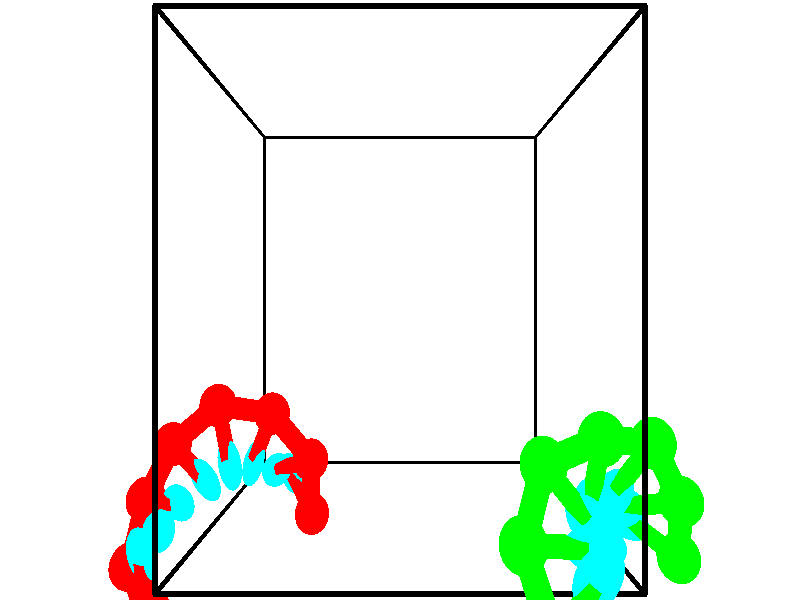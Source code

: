 // switches for output
#declare DRAW_BASES = 1; // possible values are 0, 1; only relevant for DNA ribbons
#declare DRAW_BASES_TYPE = 3; // possible values are 1, 2, 3; only relevant for DNA ribbons
#declare DRAW_FOG = 0; // set to 1 to enable fog

#include "colors.inc"

#include "transforms.inc"
background { rgb <1, 1, 1>}

#default {
   normal{
       ripples 0.25
       frequency 0.20
       turbulence 0.2
       lambda 5
   }
	finish {
		phong 0.1
		phong_size 40.
	}
}

// original window dimensions: 1024x640


// camera settings

camera {
	sky <-0, 1, 0>
	up <-0, 1, 0>
	right 1.6 * <1, 0, 0>
	location <2.5, 2.5, 11.1562>
	look_at <2.5, 2.5, 2.5>
	direction <0, 0, -8.6562>
	angle 67.0682
}


# declare cpy_camera_pos = <2.5, 2.5, 11.1562>;
# if (DRAW_FOG = 1)
fog {
	fog_type 2
	up vnormalize(cpy_camera_pos)
	color rgbt<1,1,1,0.3>
	distance 1e-5
	fog_alt 3e-3
	fog_offset 4
}
# end


// LIGHTS

# declare lum = 6;
global_settings {
	ambient_light rgb lum * <0.05, 0.05, 0.05>
	max_trace_level 15
}# declare cpy_direct_light_amount = 0.25;
light_source
{	1000 * <-1, -1, 1>,
	rgb lum * cpy_direct_light_amount
	parallel
}

light_source
{	1000 * <1, 1, -1>,
	rgb lum * cpy_direct_light_amount
	parallel
}

// strand 0

// nucleotide -1

// particle -1
sphere {
	<1.195306, -0.141596, 2.205065> 0.250000
	pigment { color rgbt <1,0,0,0> }
	no_shadow
}
cylinder {
	<0.979509, 0.088608, 1.959223>,  <0.850031, 0.226730, 1.811718>, 0.100000
	pigment { color rgbt <1,0,0,0> }
	no_shadow
}
cylinder {
	<0.979509, 0.088608, 1.959223>,  <1.195306, -0.141596, 2.205065>, 0.100000
	pigment { color rgbt <1,0,0,0> }
	no_shadow
}

// particle -1
sphere {
	<0.979509, 0.088608, 1.959223> 0.100000
	pigment { color rgbt <1,0,0,0> }
	no_shadow
}
sphere {
	0, 1
	scale<0.080000,0.200000,0.300000>
	matrix <-0.621379, 0.220446, 0.751859,
		0.568188, 0.787524, 0.238680,
		-0.539491, 0.575509, -0.614605,
		0.817662, 0.261260, 1.774841>
	pigment { color rgbt <0,1,1,0> }
	no_shadow
}
cylinder {
	<1.216649, 0.588886, 2.487726>,  <1.195306, -0.141596, 2.205065>, 0.130000
	pigment { color rgbt <1,0,0,0> }
	no_shadow
}

// nucleotide -1

// particle -1
sphere {
	<1.216649, 0.588886, 2.487726> 0.250000
	pigment { color rgbt <1,0,0,0> }
	no_shadow
}
cylinder {
	<0.894631, 0.470566, 2.282043>,  <0.701421, 0.399574, 2.158634>, 0.100000
	pigment { color rgbt <1,0,0,0> }
	no_shadow
}
cylinder {
	<0.894631, 0.470566, 2.282043>,  <1.216649, 0.588886, 2.487726>, 0.100000
	pigment { color rgbt <1,0,0,0> }
	no_shadow
}

// particle -1
sphere {
	<0.894631, 0.470566, 2.282043> 0.100000
	pigment { color rgbt <1,0,0,0> }
	no_shadow
}
sphere {
	0, 1
	scale<0.080000,0.200000,0.300000>
	matrix <-0.573252, 0.164927, 0.802609,
		-0.152605, 0.940905, -0.302341,
		-0.805043, -0.295800, -0.514206,
		0.653118, 0.381826, 2.127781>
	pigment { color rgbt <0,1,1,0> }
	no_shadow
}
cylinder {
	<0.670064, 1.145787, 2.517274>,  <1.216649, 0.588886, 2.487726>, 0.130000
	pigment { color rgbt <1,0,0,0> }
	no_shadow
}

// nucleotide -1

// particle -1
sphere {
	<0.670064, 1.145787, 2.517274> 0.250000
	pigment { color rgbt <1,0,0,0> }
	no_shadow
}
cylinder {
	<0.499875, 0.790901, 2.445917>,  <0.397762, 0.577970, 2.403103>, 0.100000
	pigment { color rgbt <1,0,0,0> }
	no_shadow
}
cylinder {
	<0.499875, 0.790901, 2.445917>,  <0.670064, 1.145787, 2.517274>, 0.100000
	pigment { color rgbt <1,0,0,0> }
	no_shadow
}

// particle -1
sphere {
	<0.499875, 0.790901, 2.445917> 0.100000
	pigment { color rgbt <1,0,0,0> }
	no_shadow
}
sphere {
	0, 1
	scale<0.080000,0.200000,0.300000>
	matrix <-0.651269, 0.163317, 0.741064,
		-0.628348, 0.431483, -0.647303,
		-0.425472, -0.887215, -0.178392,
		0.372233, 0.524737, 2.392400>
	pigment { color rgbt <0,1,1,0> }
	no_shadow
}
cylinder {
	<-0.041098, 1.271587, 2.716971>,  <0.670064, 1.145787, 2.517274>, 0.130000
	pigment { color rgbt <1,0,0,0> }
	no_shadow
}

// nucleotide -1

// particle -1
sphere {
	<-0.041098, 1.271587, 2.716971> 0.250000
	pigment { color rgbt <1,0,0,0> }
	no_shadow
}
cylinder {
	<0.066480, 0.890762, 2.775278>,  <0.131026, 0.662268, 2.810262>, 0.100000
	pigment { color rgbt <1,0,0,0> }
	no_shadow
}
cylinder {
	<0.066480, 0.890762, 2.775278>,  <-0.041098, 1.271587, 2.716971>, 0.100000
	pigment { color rgbt <1,0,0,0> }
	no_shadow
}

// particle -1
sphere {
	<0.066480, 0.890762, 2.775278> 0.100000
	pigment { color rgbt <1,0,0,0> }
	no_shadow
}
sphere {
	0, 1
	scale<0.080000,0.200000,0.300000>
	matrix <-0.461870, 0.005324, 0.886932,
		-0.845190, -0.305861, -0.438296,
		0.268944, -0.952062, 0.145768,
		0.147163, 0.605144, 2.819008>
	pigment { color rgbt <0,1,1,0> }
	no_shadow
}
cylinder {
	<-0.636731, 0.842118, 2.827064>,  <-0.041098, 1.271587, 2.716971>, 0.130000
	pigment { color rgbt <1,0,0,0> }
	no_shadow
}

// nucleotide -1

// particle -1
sphere {
	<-0.636731, 0.842118, 2.827064> 0.250000
	pigment { color rgbt <1,0,0,0> }
	no_shadow
}
cylinder {
	<-0.327752, 0.649803, 2.993036>,  <-0.142365, 0.534414, 3.092620>, 0.100000
	pigment { color rgbt <1,0,0,0> }
	no_shadow
}
cylinder {
	<-0.327752, 0.649803, 2.993036>,  <-0.636731, 0.842118, 2.827064>, 0.100000
	pigment { color rgbt <1,0,0,0> }
	no_shadow
}

// particle -1
sphere {
	<-0.327752, 0.649803, 2.993036> 0.100000
	pigment { color rgbt <1,0,0,0> }
	no_shadow
}
sphere {
	0, 1
	scale<0.080000,0.200000,0.300000>
	matrix <-0.525439, -0.116855, 0.842769,
		-0.356705, -0.869017, -0.342888,
		0.772448, -0.480786, 0.414932,
		-0.096018, 0.505567, 3.117516>
	pigment { color rgbt <0,1,1,0> }
	no_shadow
}
cylinder {
	<-0.907582, 0.270995, 3.058185>,  <-0.636731, 0.842118, 2.827064>, 0.130000
	pigment { color rgbt <1,0,0,0> }
	no_shadow
}

// nucleotide -1

// particle -1
sphere {
	<-0.907582, 0.270995, 3.058185> 0.250000
	pigment { color rgbt <1,0,0,0> }
	no_shadow
}
cylinder {
	<-0.577153, 0.310600, 3.280106>,  <-0.378896, 0.334363, 3.413258>, 0.100000
	pigment { color rgbt <1,0,0,0> }
	no_shadow
}
cylinder {
	<-0.577153, 0.310600, 3.280106>,  <-0.907582, 0.270995, 3.058185>, 0.100000
	pigment { color rgbt <1,0,0,0> }
	no_shadow
}

// particle -1
sphere {
	<-0.577153, 0.310600, 3.280106> 0.100000
	pigment { color rgbt <1,0,0,0> }
	no_shadow
}
sphere {
	0, 1
	scale<0.080000,0.200000,0.300000>
	matrix <-0.543798, -0.118411, 0.830821,
		0.147957, -0.988016, -0.043973,
		0.826070, 0.099014, 0.554800,
		-0.329332, 0.340304, 3.446546>
	pigment { color rgbt <0,1,1,0> }
	no_shadow
}
cylinder {
	<-0.906395, -0.302825, 3.529515>,  <-0.907582, 0.270995, 3.058185>, 0.130000
	pigment { color rgbt <1,0,0,0> }
	no_shadow
}

// nucleotide -1

// particle -1
sphere {
	<-0.906395, -0.302825, 3.529515> 0.250000
	pigment { color rgbt <1,0,0,0> }
	no_shadow
}
cylinder {
	<-0.643139, -0.044685, 3.684628>,  <-0.485185, 0.110199, 3.777695>, 0.100000
	pigment { color rgbt <1,0,0,0> }
	no_shadow
}
cylinder {
	<-0.643139, -0.044685, 3.684628>,  <-0.906395, -0.302825, 3.529515>, 0.100000
	pigment { color rgbt <1,0,0,0> }
	no_shadow
}

// particle -1
sphere {
	<-0.643139, -0.044685, 3.684628> 0.100000
	pigment { color rgbt <1,0,0,0> }
	no_shadow
}
sphere {
	0, 1
	scale<0.080000,0.200000,0.300000>
	matrix <-0.355978, -0.187117, 0.915569,
		0.663423, -0.740615, 0.106581,
		0.658141, 0.645350, 0.387781,
		-0.445696, 0.148919, 3.800962>
	pigment { color rgbt <0,1,1,0> }
	no_shadow
}
cylinder {
	<-0.495219, -0.618541, 3.975913>,  <-0.906395, -0.302825, 3.529515>, 0.130000
	pigment { color rgbt <1,0,0,0> }
	no_shadow
}

// nucleotide -1

// particle -1
sphere {
	<-0.495219, -0.618541, 3.975913> 0.250000
	pigment { color rgbt <1,0,0,0> }
	no_shadow
}
cylinder {
	<-0.486090, -0.237518, 4.097315>,  <-0.480612, -0.008905, 4.170156>, 0.100000
	pigment { color rgbt <1,0,0,0> }
	no_shadow
}
cylinder {
	<-0.486090, -0.237518, 4.097315>,  <-0.495219, -0.618541, 3.975913>, 0.100000
	pigment { color rgbt <1,0,0,0> }
	no_shadow
}

// particle -1
sphere {
	<-0.486090, -0.237518, 4.097315> 0.100000
	pigment { color rgbt <1,0,0,0> }
	no_shadow
}
sphere {
	0, 1
	scale<0.080000,0.200000,0.300000>
	matrix <-0.242586, -0.289233, 0.926011,
		0.969861, -0.094760, 0.224476,
		0.022823, 0.952557, 0.303504,
		-0.479243, 0.048249, 4.188366>
	pigment { color rgbt <0,1,1,0> }
	no_shadow
}
// strand 1

// nucleotide -1

// particle -1
sphere {
	<4.306139, -0.435157, 4.862087> 0.250000
	pigment { color rgbt <0,1,0,0> }
	no_shadow
}
cylinder {
	<4.392962, -0.272728, 5.217163>,  <4.445055, -0.175271, 5.430209>, 0.100000
	pigment { color rgbt <0,1,0,0> }
	no_shadow
}
cylinder {
	<4.392962, -0.272728, 5.217163>,  <4.306139, -0.435157, 4.862087>, 0.100000
	pigment { color rgbt <0,1,0,0> }
	no_shadow
}

// particle -1
sphere {
	<4.392962, -0.272728, 5.217163> 0.100000
	pigment { color rgbt <0,1,0,0> }
	no_shadow
}
sphere {
	0, 1
	scale<0.080000,0.200000,0.300000>
	matrix <0.963306, 0.057977, -0.262068,
		-0.157884, 0.912000, -0.378588,
		0.217057, 0.406072, 0.887689,
		4.458078, -0.150906, 5.483470>
	pigment { color rgbt <0,1,1,0> }
	no_shadow
}
cylinder {
	<3.982508, -0.255564, 5.420036>,  <4.306139, -0.435157, 4.862087>, 0.130000
	pigment { color rgbt <0,1,0,0> }
	no_shadow
}

// nucleotide -1

// particle -1
sphere {
	<3.982508, -0.255564, 5.420036> 0.250000
	pigment { color rgbt <0,1,0,0> }
	no_shadow
}
cylinder {
	<4.195093, 0.079117, 5.472916>,  <4.322644, 0.279925, 5.504643>, 0.100000
	pigment { color rgbt <0,1,0,0> }
	no_shadow
}
cylinder {
	<4.195093, 0.079117, 5.472916>,  <3.982508, -0.255564, 5.420036>, 0.100000
	pigment { color rgbt <0,1,0,0> }
	no_shadow
}

// particle -1
sphere {
	<4.195093, 0.079117, 5.472916> 0.100000
	pigment { color rgbt <0,1,0,0> }
	no_shadow
}
sphere {
	0, 1
	scale<0.080000,0.200000,0.300000>
	matrix <0.217089, 0.016318, -0.976015,
		-0.818791, 0.547415, -0.172967,
		0.531464, 0.836702, 0.132199,
		4.354532, 0.330127, 5.512576>
	pigment { color rgbt <0,1,1,0> }
	no_shadow
}
cylinder {
	<3.763624, 0.405503, 4.974482>,  <3.982508, -0.255564, 5.420036>, 0.130000
	pigment { color rgbt <0,1,0,0> }
	no_shadow
}

// nucleotide -1

// particle -1
sphere {
	<3.763624, 0.405503, 4.974482> 0.250000
	pigment { color rgbt <0,1,0,0> }
	no_shadow
}
cylinder {
	<4.149693, 0.427437, 5.076805>,  <4.381333, 0.440597, 5.138199>, 0.100000
	pigment { color rgbt <0,1,0,0> }
	no_shadow
}
cylinder {
	<4.149693, 0.427437, 5.076805>,  <3.763624, 0.405503, 4.974482>, 0.100000
	pigment { color rgbt <0,1,0,0> }
	no_shadow
}

// particle -1
sphere {
	<4.149693, 0.427437, 5.076805> 0.100000
	pigment { color rgbt <0,1,0,0> }
	no_shadow
}
sphere {
	0, 1
	scale<0.080000,0.200000,0.300000>
	matrix <0.254927, 0.022641, -0.966695,
		-0.058800, 0.998239, 0.007874,
		0.965171, 0.054835, 0.255809,
		4.439244, 0.443887, 5.153548>
	pigment { color rgbt <0,1,1,0> }
	no_shadow
}
cylinder {
	<4.026706, 1.041661, 4.735541>,  <3.763624, 0.405503, 4.974482>, 0.130000
	pigment { color rgbt <0,1,0,0> }
	no_shadow
}

// nucleotide -1

// particle -1
sphere {
	<4.026706, 1.041661, 4.735541> 0.250000
	pigment { color rgbt <0,1,0,0> }
	no_shadow
}
cylinder {
	<4.303339, 0.753387, 4.754848>,  <4.469318, 0.580423, 4.766433>, 0.100000
	pigment { color rgbt <0,1,0,0> }
	no_shadow
}
cylinder {
	<4.303339, 0.753387, 4.754848>,  <4.026706, 1.041661, 4.735541>, 0.100000
	pigment { color rgbt <0,1,0,0> }
	no_shadow
}

// particle -1
sphere {
	<4.303339, 0.753387, 4.754848> 0.100000
	pigment { color rgbt <0,1,0,0> }
	no_shadow
}
sphere {
	0, 1
	scale<0.080000,0.200000,0.300000>
	matrix <0.204457, 0.131233, -0.970039,
		0.692757, 0.680729, 0.238108,
		0.691581, -0.720684, 0.048268,
		4.510814, 0.537182, 4.769329>
	pigment { color rgbt <0,1,1,0> }
	no_shadow
}
cylinder {
	<4.698779, 1.235375, 4.569660>,  <4.026706, 1.041661, 4.735541>, 0.130000
	pigment { color rgbt <0,1,0,0> }
	no_shadow
}

// nucleotide -1

// particle -1
sphere {
	<4.698779, 1.235375, 4.569660> 0.250000
	pigment { color rgbt <0,1,0,0> }
	no_shadow
}
cylinder {
	<4.666580, 0.854012, 4.453362>,  <4.647261, 0.625194, 4.383583>, 0.100000
	pigment { color rgbt <0,1,0,0> }
	no_shadow
}
cylinder {
	<4.666580, 0.854012, 4.453362>,  <4.698779, 1.235375, 4.569660>, 0.100000
	pigment { color rgbt <0,1,0,0> }
	no_shadow
}

// particle -1
sphere {
	<4.666580, 0.854012, 4.453362> 0.100000
	pigment { color rgbt <0,1,0,0> }
	no_shadow
}
sphere {
	0, 1
	scale<0.080000,0.200000,0.300000>
	matrix <0.376411, 0.241017, -0.894553,
		0.922949, -0.181447, 0.339473,
		-0.080495, -0.953408, -0.290745,
		4.642432, 0.567989, 4.366138>
	pigment { color rgbt <0,1,1,0> }
	no_shadow
}
cylinder {
	<5.420694, 1.122195, 4.188445>,  <4.698779, 1.235375, 4.569660>, 0.130000
	pigment { color rgbt <0,1,0,0> }
	no_shadow
}

// nucleotide -1

// particle -1
sphere {
	<5.420694, 1.122195, 4.188445> 0.250000
	pigment { color rgbt <0,1,0,0> }
	no_shadow
}
cylinder {
	<5.177061, 0.814926, 4.109524>,  <5.030881, 0.630565, 4.062171>, 0.100000
	pigment { color rgbt <0,1,0,0> }
	no_shadow
}
cylinder {
	<5.177061, 0.814926, 4.109524>,  <5.420694, 1.122195, 4.188445>, 0.100000
	pigment { color rgbt <0,1,0,0> }
	no_shadow
}

// particle -1
sphere {
	<5.177061, 0.814926, 4.109524> 0.100000
	pigment { color rgbt <0,1,0,0> }
	no_shadow
}
sphere {
	0, 1
	scale<0.080000,0.200000,0.300000>
	matrix <0.492578, -0.171418, -0.853219,
		0.621598, -0.616869, 0.482793,
		-0.609084, -0.768172, -0.197303,
		4.994336, 0.584475, 4.050333>
	pigment { color rgbt <0,1,1,0> }
	no_shadow
}
cylinder {
	<5.813230, 0.518681, 4.032723>,  <5.420694, 1.122195, 4.188445>, 0.130000
	pigment { color rgbt <0,1,0,0> }
	no_shadow
}

// nucleotide -1

// particle -1
sphere {
	<5.813230, 0.518681, 4.032723> 0.250000
	pigment { color rgbt <0,1,0,0> }
	no_shadow
}
cylinder {
	<5.460413, 0.435059, 3.863823>,  <5.248723, 0.384885, 3.762482>, 0.100000
	pigment { color rgbt <0,1,0,0> }
	no_shadow
}
cylinder {
	<5.460413, 0.435059, 3.863823>,  <5.813230, 0.518681, 4.032723>, 0.100000
	pigment { color rgbt <0,1,0,0> }
	no_shadow
}

// particle -1
sphere {
	<5.460413, 0.435059, 3.863823> 0.100000
	pigment { color rgbt <0,1,0,0> }
	no_shadow
}
sphere {
	0, 1
	scale<0.080000,0.200000,0.300000>
	matrix <0.470665, -0.349484, -0.810145,
		0.021795, -0.913322, 0.406655,
		-0.882043, -0.209056, -0.422251,
		5.195800, 0.372342, 3.737147>
	pigment { color rgbt <0,1,1,0> }
	no_shadow
}
cylinder {
	<5.929134, -0.146460, 3.725616>,  <5.813230, 0.518681, 4.032723>, 0.130000
	pigment { color rgbt <0,1,0,0> }
	no_shadow
}

// nucleotide -1

// particle -1
sphere {
	<5.929134, -0.146460, 3.725616> 0.250000
	pigment { color rgbt <0,1,0,0> }
	no_shadow
}
cylinder {
	<5.617830, 0.040276, 3.557629>,  <5.431048, 0.152317, 3.456836>, 0.100000
	pigment { color rgbt <0,1,0,0> }
	no_shadow
}
cylinder {
	<5.617830, 0.040276, 3.557629>,  <5.929134, -0.146460, 3.725616>, 0.100000
	pigment { color rgbt <0,1,0,0> }
	no_shadow
}

// particle -1
sphere {
	<5.617830, 0.040276, 3.557629> 0.100000
	pigment { color rgbt <0,1,0,0> }
	no_shadow
}
sphere {
	0, 1
	scale<0.080000,0.200000,0.300000>
	matrix <0.364036, -0.209519, -0.907513,
		-0.511653, -0.859164, -0.006886,
		-0.778260, 0.466839, -0.419968,
		5.384352, 0.180327, 3.431638>
	pigment { color rgbt <0,1,1,0> }
	no_shadow
}
// box output
cylinder {
	<0.000000, 0.000000, 0.000000>,  <5.000000, 0.000000, 0.000000>, 0.025000
	pigment { color rgbt <0,0,0,0> }
	no_shadow
}
cylinder {
	<0.000000, 0.000000, 0.000000>,  <0.000000, 5.000000, 0.000000>, 0.025000
	pigment { color rgbt <0,0,0,0> }
	no_shadow
}
cylinder {
	<0.000000, 0.000000, 0.000000>,  <0.000000, 0.000000, 5.000000>, 0.025000
	pigment { color rgbt <0,0,0,0> }
	no_shadow
}
cylinder {
	<5.000000, 5.000000, 5.000000>,  <0.000000, 5.000000, 5.000000>, 0.025000
	pigment { color rgbt <0,0,0,0> }
	no_shadow
}
cylinder {
	<5.000000, 5.000000, 5.000000>,  <5.000000, 0.000000, 5.000000>, 0.025000
	pigment { color rgbt <0,0,0,0> }
	no_shadow
}
cylinder {
	<5.000000, 5.000000, 5.000000>,  <5.000000, 5.000000, 0.000000>, 0.025000
	pigment { color rgbt <0,0,0,0> }
	no_shadow
}
cylinder {
	<0.000000, 0.000000, 5.000000>,  <0.000000, 5.000000, 5.000000>, 0.025000
	pigment { color rgbt <0,0,0,0> }
	no_shadow
}
cylinder {
	<0.000000, 0.000000, 5.000000>,  <5.000000, 0.000000, 5.000000>, 0.025000
	pigment { color rgbt <0,0,0,0> }
	no_shadow
}
cylinder {
	<5.000000, 5.000000, 0.000000>,  <0.000000, 5.000000, 0.000000>, 0.025000
	pigment { color rgbt <0,0,0,0> }
	no_shadow
}
cylinder {
	<5.000000, 5.000000, 0.000000>,  <5.000000, 0.000000, 0.000000>, 0.025000
	pigment { color rgbt <0,0,0,0> }
	no_shadow
}
cylinder {
	<5.000000, 0.000000, 5.000000>,  <5.000000, 0.000000, 0.000000>, 0.025000
	pigment { color rgbt <0,0,0,0> }
	no_shadow
}
cylinder {
	<0.000000, 5.000000, 0.000000>,  <0.000000, 5.000000, 5.000000>, 0.025000
	pigment { color rgbt <0,0,0,0> }
	no_shadow
}
// end of box output
